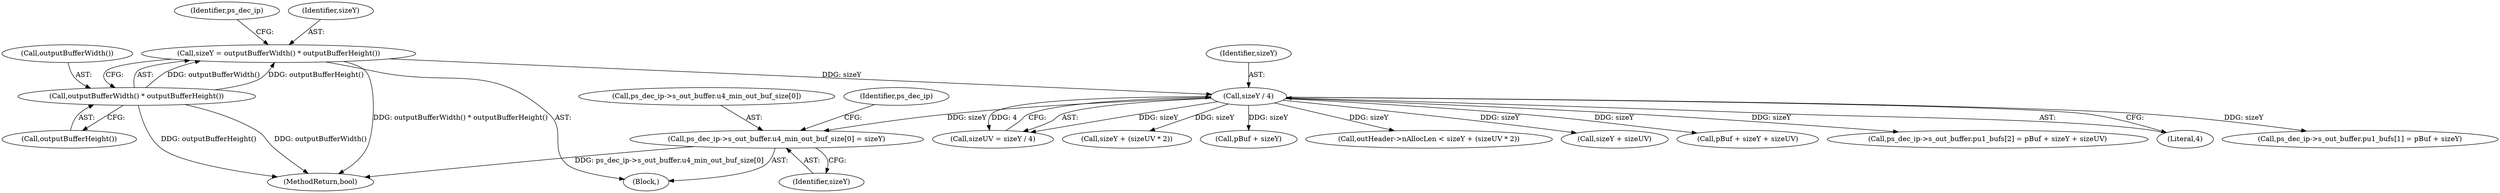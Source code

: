 digraph "0_Android_918eeaa29d99d257282fafec931b4bda0e3bae12_0@pointer" {
"1000181" [label="(Call,ps_dec_ip->s_out_buffer.u4_min_out_buf_size[0] = sizeY)"];
"1000178" [label="(Call,sizeY / 4)"];
"1000110" [label="(Call,sizeY = outputBufferWidth() * outputBufferHeight())"];
"1000112" [label="(Call,outputBufferWidth() * outputBufferHeight())"];
"1000217" [label="(Call,sizeY + (sizeUV * 2))"];
"1000118" [label="(Identifier,ps_dec_ip)"];
"1000255" [label="(Call,pBuf + sizeY)"];
"1000213" [label="(Call,outHeader->nAllocLen < sizeY + (sizeUV * 2))"];
"1000111" [label="(Identifier,sizeY)"];
"1000113" [label="(Call,outputBufferWidth())"];
"1000114" [label="(Call,outputBufferHeight())"];
"1000268" [label="(Call,sizeY + sizeUV)"];
"1000266" [label="(Call,pBuf + sizeY + sizeUV)"];
"1000258" [label="(Call,ps_dec_ip->s_out_buffer.pu1_bufs[2] = pBuf + sizeY + sizeUV)"];
"1000180" [label="(Literal,4)"];
"1000247" [label="(Call,ps_dec_ip->s_out_buffer.pu1_bufs[1] = pBuf + sizeY)"];
"1000189" [label="(Identifier,sizeY)"];
"1000280" [label="(MethodReturn,bool)"];
"1000176" [label="(Call,sizeUV = sizeY / 4)"];
"1000110" [label="(Call,sizeY = outputBufferWidth() * outputBufferHeight())"];
"1000181" [label="(Call,ps_dec_ip->s_out_buffer.u4_min_out_buf_size[0] = sizeY)"];
"1000178" [label="(Call,sizeY / 4)"];
"1000112" [label="(Call,outputBufferWidth() * outputBufferHeight())"];
"1000182" [label="(Call,ps_dec_ip->s_out_buffer.u4_min_out_buf_size[0])"];
"1000179" [label="(Identifier,sizeY)"];
"1000108" [label="(Block,)"];
"1000194" [label="(Identifier,ps_dec_ip)"];
"1000181" -> "1000108"  [label="AST: "];
"1000181" -> "1000189"  [label="CFG: "];
"1000182" -> "1000181"  [label="AST: "];
"1000189" -> "1000181"  [label="AST: "];
"1000194" -> "1000181"  [label="CFG: "];
"1000181" -> "1000280"  [label="DDG: ps_dec_ip->s_out_buffer.u4_min_out_buf_size[0]"];
"1000178" -> "1000181"  [label="DDG: sizeY"];
"1000178" -> "1000176"  [label="AST: "];
"1000178" -> "1000180"  [label="CFG: "];
"1000179" -> "1000178"  [label="AST: "];
"1000180" -> "1000178"  [label="AST: "];
"1000176" -> "1000178"  [label="CFG: "];
"1000178" -> "1000176"  [label="DDG: sizeY"];
"1000178" -> "1000176"  [label="DDG: 4"];
"1000110" -> "1000178"  [label="DDG: sizeY"];
"1000178" -> "1000213"  [label="DDG: sizeY"];
"1000178" -> "1000217"  [label="DDG: sizeY"];
"1000178" -> "1000247"  [label="DDG: sizeY"];
"1000178" -> "1000255"  [label="DDG: sizeY"];
"1000178" -> "1000258"  [label="DDG: sizeY"];
"1000178" -> "1000266"  [label="DDG: sizeY"];
"1000178" -> "1000268"  [label="DDG: sizeY"];
"1000110" -> "1000108"  [label="AST: "];
"1000110" -> "1000112"  [label="CFG: "];
"1000111" -> "1000110"  [label="AST: "];
"1000112" -> "1000110"  [label="AST: "];
"1000118" -> "1000110"  [label="CFG: "];
"1000110" -> "1000280"  [label="DDG: outputBufferWidth() * outputBufferHeight()"];
"1000112" -> "1000110"  [label="DDG: outputBufferWidth()"];
"1000112" -> "1000110"  [label="DDG: outputBufferHeight()"];
"1000112" -> "1000114"  [label="CFG: "];
"1000113" -> "1000112"  [label="AST: "];
"1000114" -> "1000112"  [label="AST: "];
"1000112" -> "1000280"  [label="DDG: outputBufferHeight()"];
"1000112" -> "1000280"  [label="DDG: outputBufferWidth()"];
}
